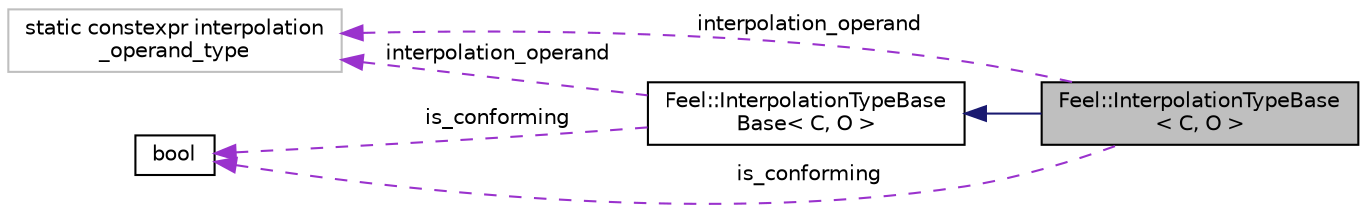 digraph "Feel::InterpolationTypeBase&lt; C, O &gt;"
{
 // LATEX_PDF_SIZE
  edge [fontname="Helvetica",fontsize="10",labelfontname="Helvetica",labelfontsize="10"];
  node [fontname="Helvetica",fontsize="10",shape=record];
  rankdir="LR";
  Node1 [label="Feel::InterpolationTypeBase\l\< C, O \>",height=0.2,width=0.4,color="black", fillcolor="grey75", style="filled", fontcolor="black",tooltip=" "];
  Node2 -> Node1 [dir="back",color="midnightblue",fontsize="10",style="solid",fontname="Helvetica"];
  Node2 [label="Feel::InterpolationTypeBase\lBase\< C, O \>",height=0.2,width=0.4,color="black", fillcolor="white", style="filled",URL="$classFeel_1_1InterpolationTypeBaseBase.html",tooltip=" "];
  Node3 -> Node2 [dir="back",color="darkorchid3",fontsize="10",style="dashed",label=" interpolation_operand" ,fontname="Helvetica"];
  Node3 [label="static constexpr interpolation\l_operand_type",height=0.2,width=0.4,color="grey75", fillcolor="white", style="filled",tooltip=" "];
  Node4 -> Node2 [dir="back",color="darkorchid3",fontsize="10",style="dashed",label=" is_conforming" ,fontname="Helvetica"];
  Node4 [label="bool",height=0.2,width=0.4,color="black", fillcolor="white", style="filled",URL="$classbool.html",tooltip=" "];
  Node3 -> Node1 [dir="back",color="darkorchid3",fontsize="10",style="dashed",label=" interpolation_operand" ,fontname="Helvetica"];
  Node4 -> Node1 [dir="back",color="darkorchid3",fontsize="10",style="dashed",label=" is_conforming" ,fontname="Helvetica"];
}
